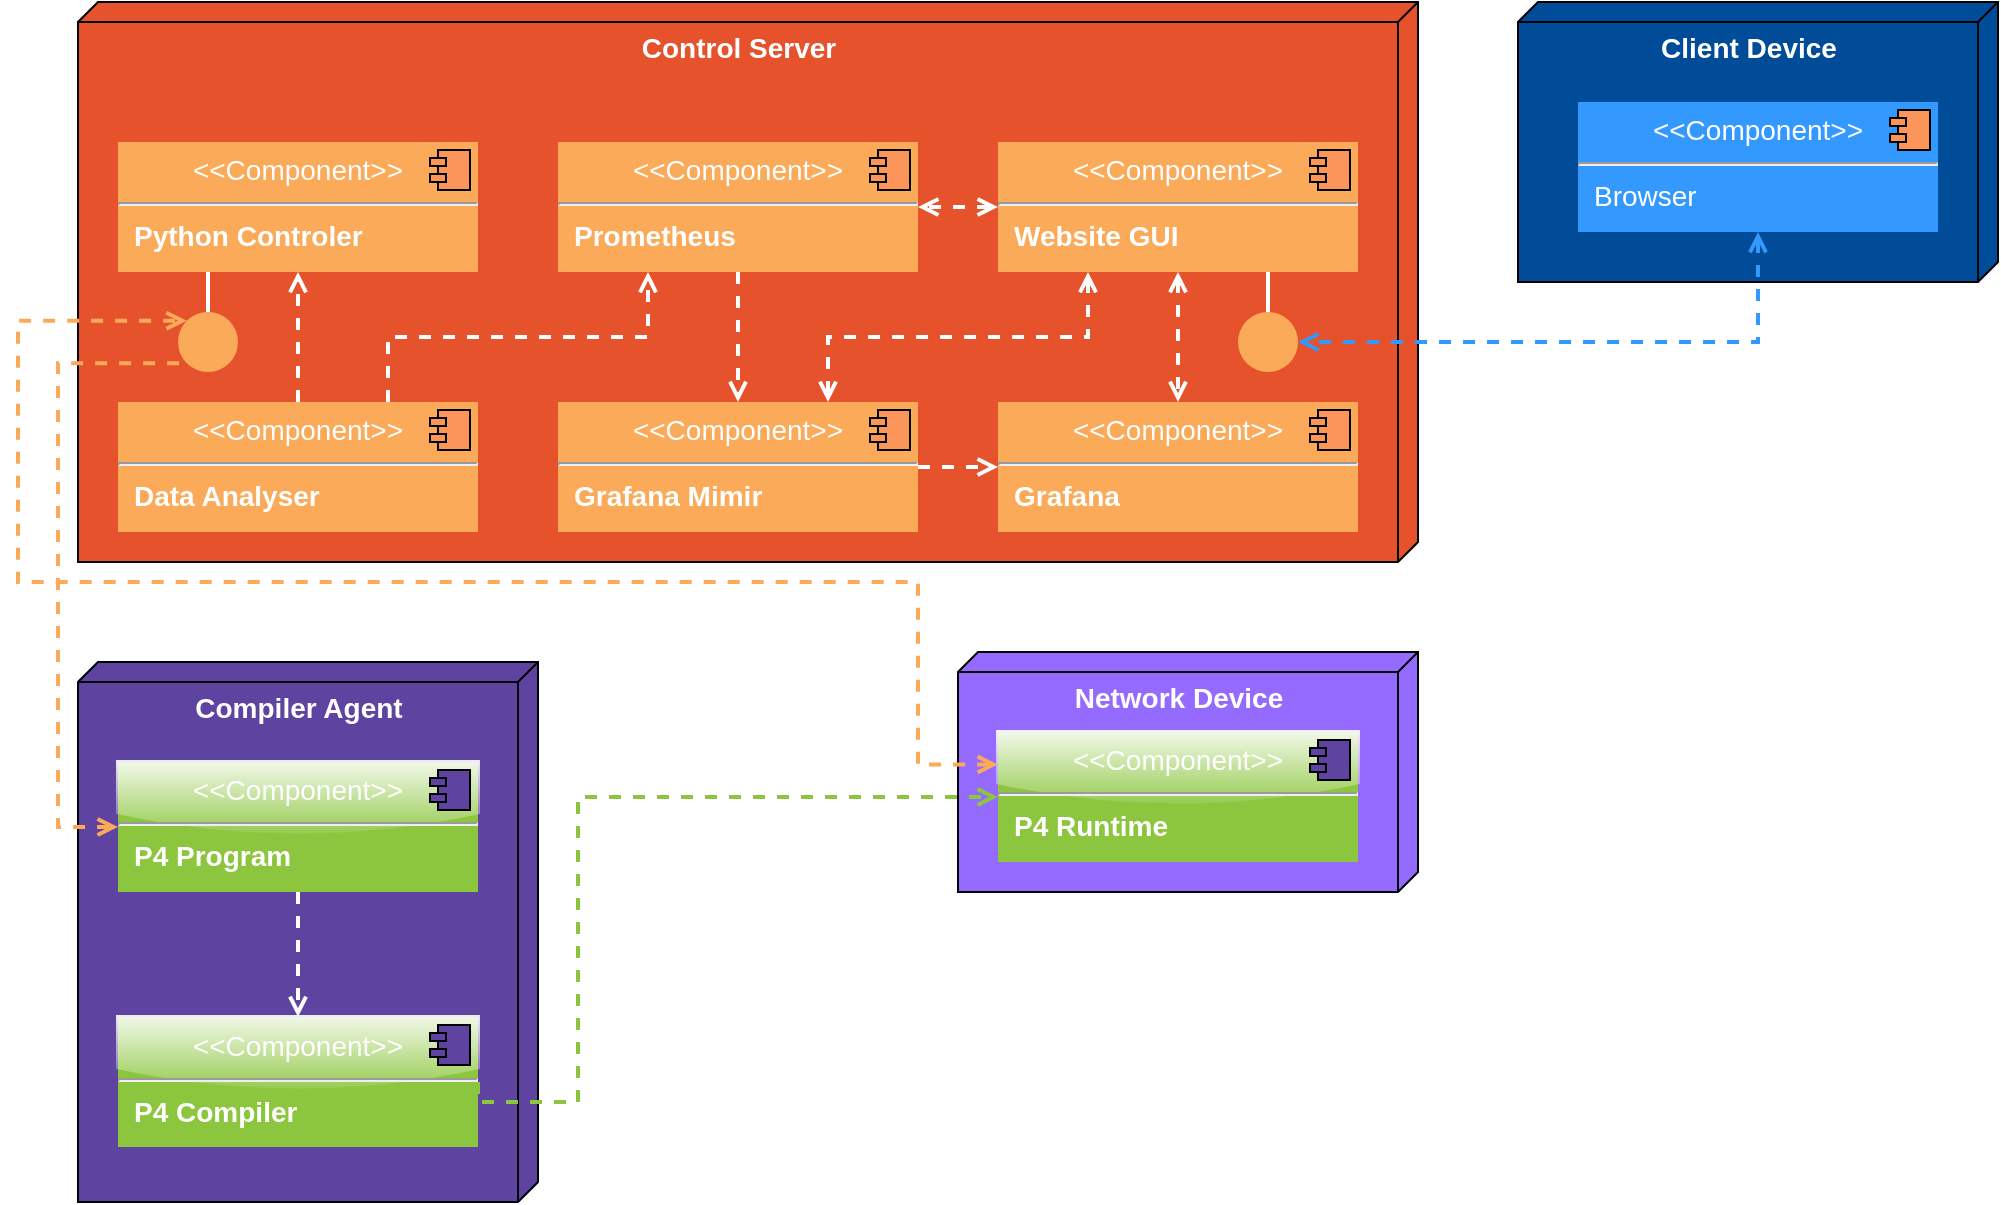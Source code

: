 <mxfile version="20.3.0" type="device" pages="3"><diagram name="Deployment Diagram" id="5f0bae14-7c28-e335-631c-24af17079c00"><mxGraphModel dx="1407" dy="843" grid="1" gridSize="10" guides="1" tooltips="1" connect="1" arrows="1" fold="1" page="1" pageScale="1" pageWidth="1100" pageHeight="850" background="none" math="0" shadow="0"><root><mxCell id="0"/><mxCell id="1" parent="0"/><mxCell id="YWwp1F42OPsPcxHZyw7h-1" value="&lt;font color=&quot;#ffffff&quot;&gt;&lt;span style=&quot;font-size: 14px;&quot;&gt;&lt;b&gt;Compiler Agent&lt;/b&gt;&lt;/span&gt;&lt;/font&gt;" style="verticalAlign=top;align=center;spacingTop=8;spacingLeft=2;spacingRight=12;shape=cube;size=10;direction=south;fontStyle=0;html=1;fillColor=#5E43A1;" parent="1" vertex="1"><mxGeometry x="120" y="430" width="230" height="270" as="geometry"/></mxCell><mxCell id="YWwp1F42OPsPcxHZyw7h-2" value="&lt;p style=&quot;margin:0px;margin-top:6px;text-align:center;&quot;&gt;&amp;lt;&amp;lt;Component&amp;gt;&amp;gt;&lt;br&gt;&lt;/p&gt;&lt;hr&gt;&lt;p style=&quot;margin:0px;margin-left:8px;&quot;&gt;&lt;b&gt;P4 Compiler&lt;/b&gt;&lt;/p&gt;" style="align=left;overflow=fill;html=1;dropTarget=0;fontSize=14;fontColor=#FFFFFF;fillColor=#8CC63F;strokeColor=none;glass=1;" parent="1" vertex="1"><mxGeometry x="140" y="607.5" width="180" height="65" as="geometry"/></mxCell><mxCell id="YWwp1F42OPsPcxHZyw7h-3" value="" style="shape=component;jettyWidth=8;jettyHeight=4;fontSize=14;fontColor=#FFFFFF;fillColor=#5E43A1;" parent="YWwp1F42OPsPcxHZyw7h-2" vertex="1"><mxGeometry x="1" width="20" height="20" relative="1" as="geometry"><mxPoint x="-24" y="4" as="offset"/></mxGeometry></mxCell><mxCell id="YWwp1F42OPsPcxHZyw7h-6" value="" style="edgeStyle=orthogonalEdgeStyle;rounded=0;orthogonalLoop=1;jettySize=auto;html=1;fontSize=14;fontColor=#FFFFFF;strokeColor=#FFFFFF;strokeWidth=2;endArrow=open;endFill=0;dashed=1;" parent="1" source="YWwp1F42OPsPcxHZyw7h-4" target="YWwp1F42OPsPcxHZyw7h-2" edge="1"><mxGeometry relative="1" as="geometry"/></mxCell><mxCell id="YWwp1F42OPsPcxHZyw7h-4" value="&lt;p style=&quot;margin:0px;margin-top:6px;text-align:center;&quot;&gt;&amp;lt;&amp;lt;Component&amp;gt;&amp;gt;&lt;/p&gt;&lt;hr&gt;&lt;p style=&quot;margin:0px;margin-left:8px;&quot;&gt;&lt;b&gt;P4 Program&lt;/b&gt;&lt;/p&gt;" style="align=left;overflow=fill;html=1;dropTarget=0;fontSize=14;fontColor=#FFFFFF;fillColor=#8CC63F;strokeColor=none;glass=1;" parent="1" vertex="1"><mxGeometry x="140" y="480" width="180" height="65" as="geometry"/></mxCell><mxCell id="YWwp1F42OPsPcxHZyw7h-5" value="" style="shape=component;jettyWidth=8;jettyHeight=4;fontSize=14;fontColor=#FFFFFF;fillColor=#5E43A1;" parent="YWwp1F42OPsPcxHZyw7h-4" vertex="1"><mxGeometry x="1" width="20" height="20" relative="1" as="geometry"><mxPoint x="-24" y="4" as="offset"/></mxGeometry></mxCell><mxCell id="YWwp1F42OPsPcxHZyw7h-10" value="&lt;font color=&quot;#ffffff&quot; style=&quot;font-size: 14px;&quot;&gt;&lt;b&gt;Control Server&lt;/b&gt;&lt;/font&gt;" style="verticalAlign=top;align=center;spacingTop=8;spacingLeft=2;spacingRight=12;shape=cube;size=10;direction=south;fontStyle=0;html=1;fillColor=#E6522C;" parent="1" vertex="1"><mxGeometry x="120" y="100" width="670" height="280" as="geometry"/></mxCell><mxCell id="YWwp1F42OPsPcxHZyw7h-14" value="" style="edgeStyle=orthogonalEdgeStyle;rounded=0;orthogonalLoop=1;jettySize=auto;html=1;strokeColor=#FFFFFF;strokeWidth=2;fontSize=14;fontColor=#FFFFFF;endArrow=none;endFill=0;exitX=0.25;exitY=1;exitDx=0;exitDy=0;entryX=0.5;entryY=0;entryDx=0;entryDy=0;" parent="1" source="YWwp1F42OPsPcxHZyw7h-11" target="YWwp1F42OPsPcxHZyw7h-13" edge="1"><mxGeometry relative="1" as="geometry"/></mxCell><mxCell id="YWwp1F42OPsPcxHZyw7h-11" value="&lt;p style=&quot;margin:0px;margin-top:6px;text-align:center;&quot;&gt;&amp;lt;&amp;lt;Component&amp;gt;&amp;gt;&lt;/p&gt;&lt;hr&gt;&lt;p style=&quot;margin:0px;margin-left:8px;&quot;&gt;&lt;b&gt;Python Controler&lt;/b&gt;&lt;/p&gt;" style="align=left;overflow=fill;html=1;dropTarget=0;fontSize=14;fontColor=#FFFFFF;fillColor=#FBAA5A;strokeColor=none;" parent="1" vertex="1"><mxGeometry x="140" y="170" width="180" height="65" as="geometry"/></mxCell><mxCell id="YWwp1F42OPsPcxHZyw7h-12" value="" style="shape=component;jettyWidth=8;jettyHeight=4;fontSize=14;fontColor=#FFFFFF;fillColor=#FB955A;" parent="YWwp1F42OPsPcxHZyw7h-11" vertex="1"><mxGeometry x="1" width="20" height="20" relative="1" as="geometry"><mxPoint x="-24" y="4" as="offset"/></mxGeometry></mxCell><mxCell id="YWwp1F42OPsPcxHZyw7h-13" value="" style="ellipse;whiteSpace=wrap;html=1;aspect=fixed;fontSize=14;fontColor=#FFFFFF;fillColor=#FBAA5A;strokeColor=none;" parent="1" vertex="1"><mxGeometry x="170" y="255" width="30" height="30" as="geometry"/></mxCell><mxCell id="YWwp1F42OPsPcxHZyw7h-15" value="&lt;p style=&quot;margin:0px;margin-top:6px;text-align:center;&quot;&gt;&amp;lt;&amp;lt;Component&amp;gt;&amp;gt;&lt;/p&gt;&lt;hr&gt;&lt;p style=&quot;margin:0px;margin-left:8px;&quot;&gt;&lt;b&gt;Data Analyser&lt;/b&gt;&lt;/p&gt;" style="align=left;overflow=fill;html=1;dropTarget=0;fontSize=14;fontColor=#FFFFFF;fillColor=#FBAA5A;strokeColor=none;" parent="1" vertex="1"><mxGeometry x="140" y="300" width="180" height="65" as="geometry"/></mxCell><mxCell id="YWwp1F42OPsPcxHZyw7h-16" value="" style="shape=component;jettyWidth=8;jettyHeight=4;fontSize=14;fontColor=#FFFFFF;fillColor=#FB955A;" parent="YWwp1F42OPsPcxHZyw7h-15" vertex="1"><mxGeometry x="1" width="20" height="20" relative="1" as="geometry"><mxPoint x="-24" y="4" as="offset"/></mxGeometry></mxCell><mxCell id="YWwp1F42OPsPcxHZyw7h-17" value="&lt;p style=&quot;margin:0px;margin-top:6px;text-align:center;&quot;&gt;&amp;lt;&amp;lt;Component&amp;gt;&amp;gt;&lt;/p&gt;&lt;hr&gt;&lt;p style=&quot;margin:0px;margin-left:8px;&quot;&gt;&lt;b&gt;Prometheus&lt;/b&gt;&lt;/p&gt;" style="align=left;overflow=fill;html=1;dropTarget=0;fontSize=14;fontColor=#FFFFFF;fillColor=#FBAA5A;strokeColor=none;" parent="1" vertex="1"><mxGeometry x="360" y="170" width="180" height="65" as="geometry"/></mxCell><mxCell id="YWwp1F42OPsPcxHZyw7h-18" value="" style="shape=component;jettyWidth=8;jettyHeight=4;fontSize=14;fontColor=#FFFFFF;fillColor=#FB955A;" parent="YWwp1F42OPsPcxHZyw7h-17" vertex="1"><mxGeometry x="1" width="20" height="20" relative="1" as="geometry"><mxPoint x="-24" y="4" as="offset"/></mxGeometry></mxCell><mxCell id="YWwp1F42OPsPcxHZyw7h-19" value="&lt;p style=&quot;margin:0px;margin-top:6px;text-align:center;&quot;&gt;&amp;lt;&amp;lt;Component&amp;gt;&amp;gt;&lt;/p&gt;&lt;hr&gt;&lt;p style=&quot;margin:0px;margin-left:8px;&quot;&gt;&lt;b&gt;Grafana Mimir&lt;/b&gt;&lt;/p&gt;" style="align=left;overflow=fill;html=1;dropTarget=0;fontSize=14;fontColor=#FFFFFF;fillColor=#FBAA5A;strokeColor=none;" parent="1" vertex="1"><mxGeometry x="360" y="300" width="180" height="65" as="geometry"/></mxCell><mxCell id="YWwp1F42OPsPcxHZyw7h-20" value="" style="shape=component;jettyWidth=8;jettyHeight=4;fontSize=14;fontColor=#FFFFFF;fillColor=#FB955A;" parent="YWwp1F42OPsPcxHZyw7h-19" vertex="1"><mxGeometry x="1" width="20" height="20" relative="1" as="geometry"><mxPoint x="-24" y="4" as="offset"/></mxGeometry></mxCell><mxCell id="YWwp1F42OPsPcxHZyw7h-21" value="&lt;p style=&quot;margin:0px;margin-top:6px;text-align:center;&quot;&gt;&amp;lt;&amp;lt;Component&amp;gt;&amp;gt;&lt;/p&gt;&lt;hr&gt;&lt;p style=&quot;margin:0px;margin-left:8px;&quot;&gt;&lt;b&gt;Grafana&amp;nbsp;&lt;/b&gt;&lt;/p&gt;" style="align=left;overflow=fill;html=1;dropTarget=0;fontSize=14;fontColor=#FFFFFF;fillColor=#FBAA5A;strokeColor=none;" parent="1" vertex="1"><mxGeometry x="580" y="300" width="180" height="65" as="geometry"/></mxCell><mxCell id="YWwp1F42OPsPcxHZyw7h-22" value="" style="shape=component;jettyWidth=8;jettyHeight=4;fontSize=14;fontColor=#FFFFFF;fillColor=#FB955A;" parent="YWwp1F42OPsPcxHZyw7h-21" vertex="1"><mxGeometry x="1" width="20" height="20" relative="1" as="geometry"><mxPoint x="-24" y="4" as="offset"/></mxGeometry></mxCell><mxCell id="YWwp1F42OPsPcxHZyw7h-23" value="&lt;p style=&quot;margin:0px;margin-top:6px;text-align:center;&quot;&gt;&amp;lt;&amp;lt;Component&amp;gt;&amp;gt;&lt;/p&gt;&lt;hr&gt;&lt;p style=&quot;margin:0px;margin-left:8px;&quot;&gt;&lt;b&gt;Website GUI&lt;/b&gt;&lt;/p&gt;" style="align=left;overflow=fill;html=1;dropTarget=0;fontSize=14;fontColor=#FFFFFF;fillColor=#FBAA5A;strokeColor=none;" parent="1" vertex="1"><mxGeometry x="580" y="170" width="180" height="65" as="geometry"/></mxCell><mxCell id="YWwp1F42OPsPcxHZyw7h-24" value="" style="shape=component;jettyWidth=8;jettyHeight=4;fontSize=14;fontColor=#FFFFFF;fillColor=#FB955A;" parent="YWwp1F42OPsPcxHZyw7h-23" vertex="1"><mxGeometry x="1" width="20" height="20" relative="1" as="geometry"><mxPoint x="-24" y="4" as="offset"/></mxGeometry></mxCell><mxCell id="YWwp1F42OPsPcxHZyw7h-31" value="" style="edgeStyle=orthogonalEdgeStyle;rounded=0;orthogonalLoop=1;jettySize=auto;html=1;fontSize=14;fontColor=#FFFFFF;strokeColor=#FBAA5A;strokeWidth=2;endArrow=none;endFill=0;dashed=1;entryX=0;entryY=1;entryDx=0;entryDy=0;exitX=0;exitY=0.5;exitDx=0;exitDy=0;startArrow=open;startFill=0;" parent="1" source="YWwp1F42OPsPcxHZyw7h-4" target="YWwp1F42OPsPcxHZyw7h-13" edge="1"><mxGeometry relative="1" as="geometry"><mxPoint x="245" y="435" as="sourcePoint"/><mxPoint x="725" y="560" as="targetPoint"/><Array as="points"><mxPoint x="110" y="513"/><mxPoint x="110" y="281"/></Array></mxGeometry></mxCell><mxCell id="YWwp1F42OPsPcxHZyw7h-37" value="" style="edgeStyle=orthogonalEdgeStyle;rounded=0;orthogonalLoop=1;jettySize=auto;html=1;fontSize=14;fontColor=#FFFFFF;strokeColor=#FFFFFF;strokeWidth=2;endArrow=open;endFill=0;dashed=1;entryX=0.5;entryY=1;entryDx=0;entryDy=0;exitX=0.5;exitY=0;exitDx=0;exitDy=0;" parent="1" source="YWwp1F42OPsPcxHZyw7h-15" target="YWwp1F42OPsPcxHZyw7h-11" edge="1"><mxGeometry relative="1" as="geometry"><mxPoint x="235" y="270" as="sourcePoint"/><mxPoint x="235" y="245" as="targetPoint"/><Array as="points"/></mxGeometry></mxCell><mxCell id="YWwp1F42OPsPcxHZyw7h-39" value="" style="edgeStyle=orthogonalEdgeStyle;rounded=0;orthogonalLoop=1;jettySize=auto;html=1;fontSize=14;fontColor=#FFFFFF;strokeColor=#FFFFFF;strokeWidth=2;endArrow=open;endFill=0;dashed=1;entryX=0.25;entryY=1;entryDx=0;entryDy=0;exitX=0.75;exitY=0;exitDx=0;exitDy=0;" parent="1" source="YWwp1F42OPsPcxHZyw7h-15" target="YWwp1F42OPsPcxHZyw7h-17" edge="1"><mxGeometry relative="1" as="geometry"><mxPoint x="245" y="320" as="sourcePoint"/><mxPoint x="245" y="205" as="targetPoint"/><Array as="points"/></mxGeometry></mxCell><mxCell id="YWwp1F42OPsPcxHZyw7h-40" value="" style="edgeStyle=orthogonalEdgeStyle;rounded=0;orthogonalLoop=1;jettySize=auto;html=1;fontSize=14;fontColor=#FFFFFF;strokeColor=#FFFFFF;strokeWidth=2;endArrow=open;endFill=0;dashed=1;entryX=0.5;entryY=0;entryDx=0;entryDy=0;exitX=0.5;exitY=1;exitDx=0;exitDy=0;" parent="1" source="YWwp1F42OPsPcxHZyw7h-17" target="YWwp1F42OPsPcxHZyw7h-19" edge="1"><mxGeometry relative="1" as="geometry"><mxPoint x="290" y="320" as="sourcePoint"/><mxPoint x="425" y="245" as="targetPoint"/><Array as="points"/></mxGeometry></mxCell><mxCell id="YWwp1F42OPsPcxHZyw7h-41" value="" style="edgeStyle=orthogonalEdgeStyle;rounded=0;orthogonalLoop=1;jettySize=auto;html=1;fontSize=14;fontColor=#FFFFFF;strokeColor=#FFFFFF;strokeWidth=2;endArrow=open;endFill=0;dashed=1;entryX=0;entryY=0.5;entryDx=0;entryDy=0;exitX=1;exitY=0.5;exitDx=0;exitDy=0;" parent="1" source="YWwp1F42OPsPcxHZyw7h-19" target="YWwp1F42OPsPcxHZyw7h-21" edge="1"><mxGeometry relative="1" as="geometry"><mxPoint x="465" y="245" as="sourcePoint"/><mxPoint x="465" y="320" as="targetPoint"/><Array as="points"/></mxGeometry></mxCell><mxCell id="YWwp1F42OPsPcxHZyw7h-42" value="" style="edgeStyle=orthogonalEdgeStyle;rounded=0;orthogonalLoop=1;jettySize=auto;html=1;fontSize=14;fontColor=#FFFFFF;strokeColor=#FFFFFF;strokeWidth=2;endArrow=open;endFill=0;dashed=1;entryX=0.5;entryY=0;entryDx=0;entryDy=0;exitX=0.5;exitY=1;exitDx=0;exitDy=0;startArrow=open;startFill=0;" parent="1" source="YWwp1F42OPsPcxHZyw7h-23" target="YWwp1F42OPsPcxHZyw7h-21" edge="1"><mxGeometry relative="1" as="geometry"><mxPoint x="465" y="245" as="sourcePoint"/><mxPoint x="465" y="320" as="targetPoint"/><Array as="points"/></mxGeometry></mxCell><mxCell id="YWwp1F42OPsPcxHZyw7h-43" value="" style="edgeStyle=orthogonalEdgeStyle;rounded=0;orthogonalLoop=1;jettySize=auto;html=1;fontSize=14;fontColor=#FFFFFF;strokeColor=#FFFFFF;strokeWidth=2;endArrow=open;endFill=0;dashed=1;entryX=0.75;entryY=0;entryDx=0;entryDy=0;exitX=0.25;exitY=1;exitDx=0;exitDy=0;startArrow=open;startFill=0;" parent="1" source="YWwp1F42OPsPcxHZyw7h-23" target="YWwp1F42OPsPcxHZyw7h-19" edge="1"><mxGeometry relative="1" as="geometry"><mxPoint x="475" y="255" as="sourcePoint"/><mxPoint x="475" y="330" as="targetPoint"/><Array as="points"/></mxGeometry></mxCell><mxCell id="YWwp1F42OPsPcxHZyw7h-44" value="" style="edgeStyle=orthogonalEdgeStyle;rounded=0;orthogonalLoop=1;jettySize=auto;html=1;fontSize=14;fontColor=#FFFFFF;strokeColor=#FFFFFF;strokeWidth=2;endArrow=open;endFill=0;dashed=1;entryX=1;entryY=0.5;entryDx=0;entryDy=0;exitX=0;exitY=0.5;exitDx=0;exitDy=0;startArrow=open;startFill=0;" parent="1" source="YWwp1F42OPsPcxHZyw7h-23" target="YWwp1F42OPsPcxHZyw7h-17" edge="1"><mxGeometry relative="1" as="geometry"><mxPoint x="485" y="265" as="sourcePoint"/><mxPoint x="485" y="340" as="targetPoint"/><Array as="points"/></mxGeometry></mxCell><mxCell id="YWwp1F42OPsPcxHZyw7h-45" value="&lt;font color=&quot;#ffffff&quot; style=&quot;font-size: 14px;&quot;&gt;&lt;b&gt;Client Device&lt;/b&gt;&lt;br&gt;&lt;/font&gt;" style="verticalAlign=top;align=center;spacingTop=8;spacingLeft=2;spacingRight=12;shape=cube;size=10;direction=south;fontStyle=0;html=1;fillColor=#004C99;" parent="1" vertex="1"><mxGeometry x="840" y="100" width="240" height="140" as="geometry"/></mxCell><mxCell id="YWwp1F42OPsPcxHZyw7h-48" value="&lt;p style=&quot;margin:0px;margin-top:6px;text-align:center;&quot;&gt;&amp;lt;&amp;lt;Component&amp;gt;&amp;gt;&lt;/p&gt;&lt;hr&gt;&lt;p style=&quot;margin:0px;margin-left:8px;&quot;&gt;Browser&lt;/p&gt;" style="align=left;overflow=fill;html=1;dropTarget=0;fontSize=14;fontColor=#FFFFFF;fillColor=#3399FF;strokeColor=none;" parent="1" vertex="1"><mxGeometry x="870" y="150" width="180" height="65" as="geometry"/></mxCell><mxCell id="YWwp1F42OPsPcxHZyw7h-49" value="" style="shape=component;jettyWidth=8;jettyHeight=4;fontSize=14;fontColor=#FFFFFF;fillColor=#FB955A;" parent="YWwp1F42OPsPcxHZyw7h-48" vertex="1"><mxGeometry x="1" width="20" height="20" relative="1" as="geometry"><mxPoint x="-24" y="4" as="offset"/></mxGeometry></mxCell><mxCell id="YWwp1F42OPsPcxHZyw7h-50" value="" style="ellipse;whiteSpace=wrap;html=1;aspect=fixed;fontSize=14;fontColor=#FFFFFF;fillColor=#FBAA5A;strokeColor=none;" parent="1" vertex="1"><mxGeometry x="700" y="255" width="30" height="30" as="geometry"/></mxCell><mxCell id="YWwp1F42OPsPcxHZyw7h-51" value="" style="edgeStyle=orthogonalEdgeStyle;rounded=0;orthogonalLoop=1;jettySize=auto;html=1;strokeColor=#FFFFFF;strokeWidth=2;fontSize=14;fontColor=#FFFFFF;endArrow=none;endFill=0;exitX=0.75;exitY=1;exitDx=0;exitDy=0;entryX=0.5;entryY=0;entryDx=0;entryDy=0;" parent="1" source="YWwp1F42OPsPcxHZyw7h-23" target="YWwp1F42OPsPcxHZyw7h-50" edge="1"><mxGeometry relative="1" as="geometry"><mxPoint x="830" y="450" as="sourcePoint"/><mxPoint x="830" y="470" as="targetPoint"/></mxGeometry></mxCell><mxCell id="YWwp1F42OPsPcxHZyw7h-52" value="" style="edgeStyle=orthogonalEdgeStyle;rounded=0;orthogonalLoop=1;jettySize=auto;html=1;fontSize=14;fontColor=#FFFFFF;strokeColor=#3399FF;strokeWidth=2;endArrow=open;endFill=0;dashed=1;entryX=1;entryY=0.5;entryDx=0;entryDy=0;exitX=0.5;exitY=1;exitDx=0;exitDy=0;startArrow=open;startFill=0;" parent="1" source="YWwp1F42OPsPcxHZyw7h-48" target="YWwp1F42OPsPcxHZyw7h-50" edge="1"><mxGeometry relative="1" as="geometry"><mxPoint x="680" y="245" as="sourcePoint"/><mxPoint x="680" y="310" as="targetPoint"/><Array as="points"/></mxGeometry></mxCell><mxCell id="1I1aIe_QCRpLQWKGx45a-5" value="&lt;font color=&quot;#ffffff&quot; style=&quot;font-size: 14px;&quot;&gt;&lt;b&gt;Network Device&lt;/b&gt;&lt;/font&gt;" style="verticalAlign=top;align=center;spacingTop=8;spacingLeft=2;spacingRight=12;shape=cube;size=10;direction=south;fontStyle=0;html=1;fillColor=#956AFF;" parent="1" vertex="1"><mxGeometry x="560" y="425" width="230" height="120" as="geometry"/></mxCell><mxCell id="1I1aIe_QCRpLQWKGx45a-6" value="&lt;p style=&quot;margin:0px;margin-top:6px;text-align:center;&quot;&gt;&amp;lt;&amp;lt;Component&amp;gt;&amp;gt;&lt;br&gt;&lt;/p&gt;&lt;hr&gt;&lt;p style=&quot;margin:0px;margin-left:8px;&quot;&gt;&lt;b&gt;P4 Runtime&lt;/b&gt;&lt;/p&gt;" style="align=left;overflow=fill;html=1;dropTarget=0;fontSize=14;fontColor=#FFFFFF;fillColor=#8CC63F;strokeColor=none;glass=1;" parent="1" vertex="1"><mxGeometry x="580" y="465" width="180" height="65" as="geometry"/></mxCell><mxCell id="1I1aIe_QCRpLQWKGx45a-7" value="" style="shape=component;jettyWidth=8;jettyHeight=4;fontSize=14;fontColor=#FFFFFF;fillColor=#5E43A1;" parent="1I1aIe_QCRpLQWKGx45a-6" vertex="1"><mxGeometry x="1" width="20" height="20" relative="1" as="geometry"><mxPoint x="-24" y="4" as="offset"/></mxGeometry></mxCell><mxCell id="1I1aIe_QCRpLQWKGx45a-10" value="" style="edgeStyle=orthogonalEdgeStyle;rounded=0;orthogonalLoop=1;jettySize=auto;html=1;fontSize=14;fontColor=#FFFFFF;strokeColor=#FBAA5A;strokeWidth=2;endArrow=open;endFill=0;dashed=1;entryX=0;entryY=0;entryDx=0;entryDy=0;startArrow=open;startFill=0;exitX=0;exitY=0.25;exitDx=0;exitDy=0;" parent="1" source="1I1aIe_QCRpLQWKGx45a-6" target="YWwp1F42OPsPcxHZyw7h-13" edge="1"><mxGeometry relative="1" as="geometry"><mxPoint x="390" y="450" as="sourcePoint"/><mxPoint x="79.393" y="310.007" as="targetPoint"/><Array as="points"><mxPoint x="540" y="481"/><mxPoint x="540" y="390"/><mxPoint x="90" y="390"/><mxPoint x="90" y="259"/></Array></mxGeometry></mxCell><mxCell id="YWwp1F42OPsPcxHZyw7h-9" value="" style="edgeStyle=orthogonalEdgeStyle;rounded=0;orthogonalLoop=1;jettySize=auto;html=1;dashed=1;strokeColor=#8CC63F;strokeWidth=2;fontSize=14;fontColor=#FFFFFF;endArrow=open;endFill=0;entryX=0;entryY=0.5;entryDx=0;entryDy=0;exitX=1;exitY=0.5;exitDx=0;exitDy=0;" parent="1" source="YWwp1F42OPsPcxHZyw7h-2" target="1I1aIe_QCRpLQWKGx45a-6" edge="1"><mxGeometry relative="1" as="geometry"><mxPoint x="580" y="512.5" as="targetPoint"/><Array as="points"><mxPoint x="320" y="650"/><mxPoint x="370" y="650"/><mxPoint x="370" y="498"/></Array></mxGeometry></mxCell></root></mxGraphModel></diagram><diagram id="mmsN3uJA1z5c7H1J2vPt" name="Activity Diagram"><mxGraphModel dx="550" dy="684" grid="1" gridSize="10" guides="1" tooltips="1" connect="1" arrows="1" fold="1" page="1" pageScale="1" pageWidth="827" pageHeight="1169" math="0" shadow="0"><root><mxCell id="0"/><mxCell id="1" parent="0"/><mxCell id="REMYRl0UchfOyMIU5u2l-1" value="" style="swimlane;childLayout=stackLayout;resizeParent=1;resizeParentMax=0;startSize=0;fontSize=14;fontColor=#000000;fillColor=#FFFFFF;swimlaneHead=0;" parent="1" vertex="1"><mxGeometry x="40" y="160" width="560" height="460" as="geometry"><mxRectangle x="150" y="150" width="70" height="30" as="alternateBounds"/></mxGeometry></mxCell><mxCell id="REMYRl0UchfOyMIU5u2l-2" value="User / GUI" style="swimlane;startSize=38;fontSize=14;fontColor=#FFFFFF;fillColor=#004C99;swimlaneHead=0;swimlaneLine=0;" parent="REMYRl0UchfOyMIU5u2l-1" vertex="1"><mxGeometry width="140" height="460" as="geometry"/></mxCell><mxCell id="3ksYypAJxGS3Sx9CYBlO-9" value="" style="ellipse;whiteSpace=wrap;html=1;aspect=fixed;fontSize=12;fontColor=#FFFFFF;fillColor=#3399FF;strokeColor=none;" parent="REMYRl0UchfOyMIU5u2l-2" vertex="1"><mxGeometry x="60" y="40" width="20" height="20" as="geometry"/></mxCell><mxCell id="REMYRl0UchfOyMIU5u2l-3" value="Data Analysis" style="swimlane;startSize=38;fontSize=14;fontColor=#FFFFFF;fillColor=#E6522C;strokeColor=default;swimlaneHead=0;horizontal=1;swimlaneLine=0;" parent="REMYRl0UchfOyMIU5u2l-1" vertex="1"><mxGeometry x="140" width="140" height="460" as="geometry"/></mxCell><mxCell id="3ksYypAJxGS3Sx9CYBlO-4" value="Define filtering rules" style="rounded=1;whiteSpace=wrap;html=1;fontSize=12;fontColor=#FFFFFF;fillColor=#3399FF;strokeColor=none;" parent="REMYRl0UchfOyMIU5u2l-3" vertex="1"><mxGeometry x="-110" y="80" width="80" height="40" as="geometry"/></mxCell><mxCell id="3ksYypAJxGS3Sx9CYBlO-5" value="Store rules" style="rounded=1;whiteSpace=wrap;html=1;fontSize=12;fontColor=#FFFFFF;fillColor=#FBAA5A;strokeColor=none;" parent="REMYRl0UchfOyMIU5u2l-3" vertex="1"><mxGeometry x="30" y="80" width="80" height="40" as="geometry"/></mxCell><mxCell id="3ksYypAJxGS3Sx9CYBlO-8" value="" style="edgeStyle=orthogonalEdgeStyle;rounded=0;orthogonalLoop=1;jettySize=auto;html=1;strokeColor=#FBAA5A;strokeWidth=2;fontSize=12;fontColor=#FFFFFF;endArrow=open;endFill=0;exitX=0.5;exitY=1;exitDx=0;exitDy=0;entryX=0.5;entryY=0;entryDx=0;entryDy=0;" parent="REMYRl0UchfOyMIU5u2l-3" source="3ksYypAJxGS3Sx9CYBlO-5" target="3ksYypAJxGS3Sx9CYBlO-7" edge="1"><mxGeometry relative="1" as="geometry"/></mxCell><mxCell id="3ksYypAJxGS3Sx9CYBlO-15" value="" style="edgeStyle=orthogonalEdgeStyle;rounded=0;orthogonalLoop=1;jettySize=auto;html=1;strokeColor=#FBAA5A;strokeWidth=2;fontSize=12;fontColor=#FFFFFF;endArrow=open;endFill=0;entryX=0.5;entryY=0;entryDx=0;entryDy=0;exitX=0.5;exitY=1;exitDx=0;exitDy=0;" parent="REMYRl0UchfOyMIU5u2l-3" source="3ksYypAJxGS3Sx9CYBlO-7" target="3ksYypAJxGS3Sx9CYBlO-12" edge="1"><mxGeometry relative="1" as="geometry"/></mxCell><mxCell id="3ksYypAJxGS3Sx9CYBlO-7" value="Process of incoming data" style="rounded=1;whiteSpace=wrap;html=1;fontSize=12;fontColor=#FFFFFF;fillColor=#FBAA5A;strokeColor=none;" parent="REMYRl0UchfOyMIU5u2l-3" vertex="1"><mxGeometry x="30" y="160" width="80" height="40" as="geometry"/></mxCell><mxCell id="3ksYypAJxGS3Sx9CYBlO-6" style="edgeStyle=orthogonalEdgeStyle;rounded=0;orthogonalLoop=1;jettySize=auto;html=1;exitX=1;exitY=0.5;exitDx=0;exitDy=0;entryX=0;entryY=0.5;entryDx=0;entryDy=0;strokeColor=#3399FF;strokeWidth=2;fontSize=12;fontColor=#FFFFFF;endArrow=open;endFill=0;" parent="REMYRl0UchfOyMIU5u2l-3" source="3ksYypAJxGS3Sx9CYBlO-4" target="3ksYypAJxGS3Sx9CYBlO-5" edge="1"><mxGeometry relative="1" as="geometry"/></mxCell><mxCell id="3ksYypAJxGS3Sx9CYBlO-17" style="edgeStyle=orthogonalEdgeStyle;rounded=0;orthogonalLoop=1;jettySize=auto;html=1;exitX=0;exitY=0.5;exitDx=0;exitDy=0;entryX=0;entryY=0.5;entryDx=0;entryDy=0;strokeColor=#FBAA5A;strokeWidth=2;fontSize=12;fontColor=#FBAA5A;endArrow=open;endFill=0;" parent="REMYRl0UchfOyMIU5u2l-3" source="3ksYypAJxGS3Sx9CYBlO-12" target="3ksYypAJxGS3Sx9CYBlO-7" edge="1"><mxGeometry relative="1" as="geometry"/></mxCell><mxCell id="3ksYypAJxGS3Sx9CYBlO-24" value="" style="edgeStyle=orthogonalEdgeStyle;rounded=0;orthogonalLoop=1;jettySize=auto;html=1;strokeColor=#FBAA5A;strokeWidth=2;fontSize=12;fontColor=#FBAA5A;endArrow=open;endFill=0;entryX=0.5;entryY=0;entryDx=0;entryDy=0;exitX=0.5;exitY=1;exitDx=0;exitDy=0;" parent="REMYRl0UchfOyMIU5u2l-3" source="3ksYypAJxGS3Sx9CYBlO-12" target="3ksYypAJxGS3Sx9CYBlO-22" edge="1"><mxGeometry relative="1" as="geometry"/></mxCell><mxCell id="3ksYypAJxGS3Sx9CYBlO-12" value="" style="rhombus;whiteSpace=wrap;html=1;fontSize=12;fontColor=#FFFFFF;fillColor=#FBAA5A;strokeColor=#FBAA5A;" parent="REMYRl0UchfOyMIU5u2l-3" vertex="1"><mxGeometry x="65" y="230" width="10" height="20" as="geometry"/></mxCell><mxCell id="3ksYypAJxGS3Sx9CYBlO-16" value="Match filter" style="text;html=1;strokeColor=none;fillColor=none;align=center;verticalAlign=middle;whiteSpace=wrap;rounded=0;fontSize=12;fontColor=#FBAA5A;" parent="REMYRl0UchfOyMIU5u2l-3" vertex="1"><mxGeometry x="75" y="232.5" width="65" height="15" as="geometry"/></mxCell><mxCell id="3ksYypAJxGS3Sx9CYBlO-18" value="No" style="text;html=1;strokeColor=none;fillColor=none;align=center;verticalAlign=middle;whiteSpace=wrap;rounded=0;fontSize=12;fontColor=#FBAA5A;" parent="REMYRl0UchfOyMIU5u2l-3" vertex="1"><mxGeometry x="25" y="222.5" width="20" height="10" as="geometry"/></mxCell><mxCell id="3ksYypAJxGS3Sx9CYBlO-21" value="Yes" style="text;html=1;strokeColor=none;fillColor=none;align=center;verticalAlign=middle;whiteSpace=wrap;rounded=0;fontSize=12;fontColor=#FBAA5A;" parent="REMYRl0UchfOyMIU5u2l-3" vertex="1"><mxGeometry x="45" y="255" width="20" height="10" as="geometry"/></mxCell><mxCell id="3ksYypAJxGS3Sx9CYBlO-22" value="Create set or rule for controller" style="rounded=1;whiteSpace=wrap;html=1;fontSize=12;fontColor=#FFFFFF;fillColor=#FBAA5A;strokeColor=none;" parent="REMYRl0UchfOyMIU5u2l-3" vertex="1"><mxGeometry x="30" y="280" width="80" height="40" as="geometry"/></mxCell><mxCell id="-Ji0s_6L3cuXHGJKJgWV-1" value="Controller" style="swimlane;startSize=38;fontSize=14;fontColor=#FFFFFF;fillColor=#FB955A;spacing=0;strokeColor=default;swimlaneHead=0;swimlaneLine=0;" parent="REMYRl0UchfOyMIU5u2l-1" vertex="1"><mxGeometry x="280" width="140" height="460" as="geometry"/></mxCell><mxCell id="3ksYypAJxGS3Sx9CYBlO-27" style="edgeStyle=orthogonalEdgeStyle;rounded=0;orthogonalLoop=1;jettySize=auto;html=1;exitX=0.5;exitY=1;exitDx=0;exitDy=0;entryX=0.5;entryY=0;entryDx=0;entryDy=0;strokeColor=#FFC273;strokeWidth=2;fontSize=12;fontColor=#FBAA5A;endArrow=open;endFill=0;" parent="-Ji0s_6L3cuXHGJKJgWV-1" source="3ksYypAJxGS3Sx9CYBlO-2" target="3ksYypAJxGS3Sx9CYBlO-26" edge="1"><mxGeometry relative="1" as="geometry"/></mxCell><mxCell id="3ksYypAJxGS3Sx9CYBlO-2" value="Translation to P4" style="rounded=1;whiteSpace=wrap;html=1;fontSize=12;fontColor=#FFFFFF;fillColor=#FFC273;strokeColor=none;" parent="-Ji0s_6L3cuXHGJKJgWV-1" vertex="1"><mxGeometry x="30" y="280" width="80" height="40" as="geometry"/></mxCell><mxCell id="3ksYypAJxGS3Sx9CYBlO-26" value="Propagation to Device" style="rounded=1;whiteSpace=wrap;html=1;fontSize=12;fontColor=#FFFFFF;fillColor=#FFC273;strokeColor=none;" parent="-Ji0s_6L3cuXHGJKJgWV-1" vertex="1"><mxGeometry x="30" y="360" width="80" height="40" as="geometry"/></mxCell><mxCell id="REMYRl0UchfOyMIU5u2l-4" value="Network Device" style="swimlane;startSize=38;fontSize=14;fontColor=#FFFFFF;fillColor=#5E43A1;swimlaneHead=0;swimlaneLine=0;" parent="REMYRl0UchfOyMIU5u2l-1" vertex="1"><mxGeometry x="420" width="140" height="460" as="geometry"/></mxCell><mxCell id="3ksYypAJxGS3Sx9CYBlO-3" value="Periodic telemetry data" style="rounded=1;whiteSpace=wrap;html=1;fontSize=12;fontColor=#FFFFFF;fillColor=#8CC63F;strokeColor=none;fontStyle=1" parent="REMYRl0UchfOyMIU5u2l-4" vertex="1"><mxGeometry x="30" y="160" width="80" height="40" as="geometry"/></mxCell><mxCell id="3ksYypAJxGS3Sx9CYBlO-31" style="edgeStyle=orthogonalEdgeStyle;rounded=0;orthogonalLoop=1;jettySize=auto;html=1;exitX=0.5;exitY=1;exitDx=0;exitDy=0;entryX=0.5;entryY=0;entryDx=0;entryDy=0;strokeColor=#8CC63F;strokeWidth=2;fontSize=12;fontColor=#FBAA5A;endArrow=open;endFill=0;" parent="REMYRl0UchfOyMIU5u2l-4" source="3ksYypAJxGS3Sx9CYBlO-28" target="3ksYypAJxGS3Sx9CYBlO-30" edge="1"><mxGeometry relative="1" as="geometry"/></mxCell><mxCell id="3ksYypAJxGS3Sx9CYBlO-28" value="Update table configuration" style="rounded=1;whiteSpace=wrap;html=1;fontSize=12;fontColor=#FFFFFF;fillColor=#8CC63F;strokeColor=none;" parent="REMYRl0UchfOyMIU5u2l-4" vertex="1"><mxGeometry x="30" y="360" width="80" height="40" as="geometry"/></mxCell><mxCell id="3ksYypAJxGS3Sx9CYBlO-30" value="" style="ellipse;html=1;shape=endState;fillColor=#8CC63F;strokeColor=#8CC63F;fontSize=12;fontColor=#FBAA5A;" parent="REMYRl0UchfOyMIU5u2l-4" vertex="1"><mxGeometry x="60" y="430" width="20" height="20" as="geometry"/></mxCell><mxCell id="3ksYypAJxGS3Sx9CYBlO-10" value="" style="edgeStyle=orthogonalEdgeStyle;rounded=0;orthogonalLoop=1;jettySize=auto;html=1;strokeColor=#3399FF;strokeWidth=2;fontSize=12;fontColor=#FFFFFF;endArrow=open;endFill=0;" parent="REMYRl0UchfOyMIU5u2l-1" source="3ksYypAJxGS3Sx9CYBlO-9" target="3ksYypAJxGS3Sx9CYBlO-4" edge="1"><mxGeometry relative="1" as="geometry"/></mxCell><mxCell id="3ksYypAJxGS3Sx9CYBlO-11" style="edgeStyle=orthogonalEdgeStyle;rounded=0;orthogonalLoop=1;jettySize=auto;html=1;exitX=0;exitY=0.5;exitDx=0;exitDy=0;entryX=1;entryY=0.5;entryDx=0;entryDy=0;strokeColor=#8CC63F;strokeWidth=2;fontSize=12;fontColor=#FFFFFF;endArrow=open;endFill=0;" parent="REMYRl0UchfOyMIU5u2l-1" source="3ksYypAJxGS3Sx9CYBlO-3" target="3ksYypAJxGS3Sx9CYBlO-7" edge="1"><mxGeometry relative="1" as="geometry"/></mxCell><mxCell id="3ksYypAJxGS3Sx9CYBlO-25" style="edgeStyle=orthogonalEdgeStyle;rounded=0;orthogonalLoop=1;jettySize=auto;html=1;exitX=1;exitY=0.5;exitDx=0;exitDy=0;entryX=0;entryY=0.5;entryDx=0;entryDy=0;strokeColor=#FBAA5A;strokeWidth=2;fontSize=12;fontColor=#FBAA5A;endArrow=open;endFill=0;" parent="REMYRl0UchfOyMIU5u2l-1" source="3ksYypAJxGS3Sx9CYBlO-22" target="3ksYypAJxGS3Sx9CYBlO-2" edge="1"><mxGeometry relative="1" as="geometry"/></mxCell><mxCell id="3ksYypAJxGS3Sx9CYBlO-29" style="edgeStyle=orthogonalEdgeStyle;rounded=0;orthogonalLoop=1;jettySize=auto;html=1;exitX=1;exitY=0.5;exitDx=0;exitDy=0;entryX=0;entryY=0.5;entryDx=0;entryDy=0;strokeColor=#FFC273;strokeWidth=2;fontSize=12;fontColor=#FBAA5A;endArrow=open;endFill=0;" parent="REMYRl0UchfOyMIU5u2l-1" source="3ksYypAJxGS3Sx9CYBlO-26" target="3ksYypAJxGS3Sx9CYBlO-28" edge="1"><mxGeometry relative="1" as="geometry"/></mxCell></root></mxGraphModel></diagram><diagram id="oqDcTXn5XGCLAwstf0s8" name="Use Cases"><mxGraphModel dx="2000" dy="1872" grid="1" gridSize="10" guides="1" tooltips="1" connect="1" arrows="1" fold="1" page="1" pageScale="1" pageWidth="827" pageHeight="1169" math="0" shadow="0"><root><mxCell id="0"/><mxCell id="1" parent="0"/><mxCell id="uyHwsHsHa4oNpRmP116d-1" value="&lt;div&gt;System&lt;/div&gt;&lt;div&gt;Administrator&lt;br&gt;&lt;/div&gt;" style="shape=umlActor;verticalLabelPosition=bottom;verticalAlign=top;html=1;outlineConnect=0;" vertex="1" parent="1"><mxGeometry x="-780" y="-725.718" width="21.468" height="45.714" as="geometry"/></mxCell><mxCell id="uyHwsHsHa4oNpRmP116d-2" value="" style="rounded=0;whiteSpace=wrap;html=1;fillColor=#ffe6cc;strokeColor=#d79b00;" vertex="1" parent="1"><mxGeometry x="-710" y="-851.43" width="200.37" height="331.43" as="geometry"/></mxCell><mxCell id="uyHwsHsHa4oNpRmP116d-3" style="edgeStyle=orthogonalEdgeStyle;rounded=0;orthogonalLoop=1;jettySize=auto;html=1;exitX=0.5;exitY=1;exitDx=0;exitDy=0;" edge="1" parent="1" source="uyHwsHsHa4oNpRmP116d-2" target="uyHwsHsHa4oNpRmP116d-2"><mxGeometry relative="1" as="geometry"/></mxCell><mxCell id="uyHwsHsHa4oNpRmP116d-4" value="&lt;font style=&quot;font-size: 16px;&quot;&gt;Frontend&lt;/font&gt;" style="text;strokeColor=none;fillColor=none;html=1;fontSize=24;fontStyle=1;verticalAlign=middle;align=center;" vertex="1" parent="1"><mxGeometry x="-645.779" y="-851.433" width="71.56" height="30.476" as="geometry"/></mxCell><mxCell id="uyHwsHsHa4oNpRmP116d-5" value="&lt;div&gt;Network &lt;br&gt;&lt;/div&gt;&lt;div&gt;Visualization&lt;/div&gt;" style="ellipse;whiteSpace=wrap;html=1;" vertex="1" parent="1"><mxGeometry x="-666.79" y="-816.19" width="120" height="41.43" as="geometry"/></mxCell><mxCell id="uyHwsHsHa4oNpRmP116d-6" value="&lt;div&gt;Traffic&lt;/div&gt;&lt;div&gt;Managment&lt;br&gt;&lt;/div&gt;" style="ellipse;whiteSpace=wrap;html=1;" vertex="1" parent="1"><mxGeometry x="-666.79" y="-760" width="120" height="40" as="geometry"/></mxCell><mxCell id="uyHwsHsHa4oNpRmP116d-7" value="&lt;div&gt;Automated&lt;/div&gt;&lt;div&gt;Testing&lt;br&gt;&lt;/div&gt;" style="ellipse;whiteSpace=wrap;html=1;" vertex="1" parent="1"><mxGeometry x="-666.79" y="-660" width="120" height="40" as="geometry"/></mxCell><mxCell id="uyHwsHsHa4oNpRmP116d-8" value="&lt;div&gt;Network&lt;br&gt;&lt;/div&gt;&lt;div&gt;Administration&lt;br&gt;&lt;/div&gt;" style="ellipse;whiteSpace=wrap;html=1;" vertex="1" parent="1"><mxGeometry x="-670" y="-600" width="120" height="40" as="geometry"/></mxCell><mxCell id="uyHwsHsHa4oNpRmP116d-9" value="" style="whiteSpace=wrap;html=1;fillColor=#f8cecc;strokeColor=#b85450;" vertex="1" parent="1"><mxGeometry x="-480.37" y="-920" width="200.37" height="134.29" as="geometry"/></mxCell><mxCell id="uyHwsHsHa4oNpRmP116d-10" value="&lt;font style=&quot;font-size: 16px;&quot;&gt;Grafana / Prometheus&lt;/font&gt;" style="text;strokeColor=none;fillColor=none;html=1;fontSize=24;fontStyle=1;verticalAlign=middle;align=center;" vertex="1" parent="1"><mxGeometry x="-459.18" y="-923.81" width="157.98" height="30.48" as="geometry"/></mxCell><mxCell id="uyHwsHsHa4oNpRmP116d-11" value="" style="rounded=0;whiteSpace=wrap;html=1;fillColor=#dae8fc;strokeColor=#6c8ebf;" vertex="1" parent="1"><mxGeometry x="-480.37" y="-771.43" width="200.37" height="251.43" as="geometry"/></mxCell><mxCell id="uyHwsHsHa4oNpRmP116d-12" value="&lt;div&gt;&lt;font style=&quot;font-size: 16px;&quot;&gt;Backend&lt;/font&gt;&lt;/div&gt;" style="text;strokeColor=none;fillColor=none;html=1;fontSize=24;fontStyle=1;verticalAlign=middle;align=center;" vertex="1" parent="1"><mxGeometry x="-415.968" y="-771.429" width="71.56" height="30.476" as="geometry"/></mxCell><mxCell id="uyHwsHsHa4oNpRmP116d-13" value="&lt;div&gt;See Network&lt;/div&gt;&lt;div&gt;Status&lt;br&gt;&lt;/div&gt;" style="ellipse;whiteSpace=wrap;html=1;" vertex="1" parent="1"><mxGeometry x="-442.75" y="-885.71" width="120.73" height="40" as="geometry"/></mxCell><mxCell id="uyHwsHsHa4oNpRmP116d-14" value="&lt;div&gt;Change View&lt;/div&gt;&lt;div&gt;Settings&lt;br&gt;&lt;/div&gt;" style="ellipse;whiteSpace=wrap;html=1;" vertex="1" parent="1"><mxGeometry x="-442.39" y="-832.38" width="120" height="40" as="geometry"/></mxCell><mxCell id="uyHwsHsHa4oNpRmP116d-15" value="&lt;div&gt;See Network&lt;/div&gt;&lt;div&gt;Map&lt;br&gt;&lt;/div&gt;" style="ellipse;whiteSpace=wrap;html=1;" vertex="1" parent="1"><mxGeometry x="-442.39" y="-736.19" width="120" height="40.95" as="geometry"/></mxCell><mxCell id="uyHwsHsHa4oNpRmP116d-16" value="" style="rounded=0;whiteSpace=wrap;html=1;fillColor=#d5e8d4;strokeColor=#82b366;" vertex="1" parent="1"><mxGeometry x="-250" y="-850" width="200.37" height="330" as="geometry"/></mxCell><mxCell id="uyHwsHsHa4oNpRmP116d-17" value="&lt;div&gt;&lt;font style=&quot;font-size: 16px;&quot;&gt;Network&lt;/font&gt;&lt;/div&gt;" style="text;strokeColor=none;fillColor=none;html=1;fontSize=24;fontStyle=1;verticalAlign=middle;align=center;" vertex="1" parent="1"><mxGeometry x="-185.593" y="-851.434" width="71.56" height="30.476" as="geometry"/></mxCell><mxCell id="uyHwsHsHa4oNpRmP116d-18" value="&lt;div&gt;Setup&lt;/div&gt;&lt;div&gt;Tests&lt;br&gt;&lt;/div&gt;" style="ellipse;whiteSpace=wrap;html=1;" vertex="1" parent="1"><mxGeometry x="-442.39" y="-573.33" width="120" height="33.33" as="geometry"/></mxCell><mxCell id="uyHwsHsHa4oNpRmP116d-19" value="&lt;div&gt;Run&amp;nbsp;&lt;span style=&quot;background-color: initial;&quot;&gt;Automated&lt;/span&gt;&lt;/div&gt;&lt;div&gt;&lt;span style=&quot;background-color: initial;&quot;&gt;Tests&lt;/span&gt;&lt;/div&gt;" style="ellipse;whiteSpace=wrap;html=1;" vertex="1" parent="1"><mxGeometry x="-210" y="-816.19" width="120" height="36.19" as="geometry"/></mxCell><mxCell id="uyHwsHsHa4oNpRmP116d-20" value="&lt;div&gt;Inject Traffic&lt;/div&gt;" style="ellipse;whiteSpace=wrap;html=1;" vertex="1" parent="1"><mxGeometry x="-442.39" y="-680" width="120" height="40" as="geometry"/></mxCell><mxCell id="uyHwsHsHa4oNpRmP116d-21" value="&lt;div&gt;See Traffic&lt;/div&gt;&lt;div&gt;History&lt;br&gt;&lt;/div&gt;" style="ellipse;whiteSpace=wrap;html=1;" vertex="1" parent="1"><mxGeometry x="-442.39" y="-624.05" width="120" height="36.67" as="geometry"/></mxCell><mxCell id="uyHwsHsHa4oNpRmP116d-22" value="&lt;div&gt;Add&lt;/div&gt;&lt;div&gt;Device&lt;br&gt;&lt;/div&gt;" style="ellipse;whiteSpace=wrap;html=1;" vertex="1" parent="1"><mxGeometry x="-210" y="-766.66" width="120" height="30.47" as="geometry"/></mxCell><mxCell id="uyHwsHsHa4oNpRmP116d-23" value="&lt;div&gt;Remove&lt;br&gt;&lt;/div&gt;&lt;div&gt;Device&lt;br&gt;&lt;/div&gt;" style="ellipse;whiteSpace=wrap;html=1;" vertex="1" parent="1"><mxGeometry x="-210" y="-720.95" width="120" height="30.95" as="geometry"/></mxCell><mxCell id="uyHwsHsHa4oNpRmP116d-24" value="&lt;div&gt;Change &lt;br&gt;&lt;/div&gt;&lt;div&gt;Network Rules&lt;br&gt;&lt;/div&gt;" style="ellipse;whiteSpace=wrap;html=1;" vertex="1" parent="1"><mxGeometry x="-210" y="-676.19" width="120" height="36.19" as="geometry"/></mxCell><mxCell id="uyHwsHsHa4oNpRmP116d-25" value="" style="endArrow=open;html=1;rounded=0;endFill=0;dashed=1;entryX=0;entryY=0.5;entryDx=0;entryDy=0;exitX=1;exitY=0.5;exitDx=0;exitDy=0;" edge="1" parent="1" source="uyHwsHsHa4oNpRmP116d-5" target="uyHwsHsHa4oNpRmP116d-15"><mxGeometry relative="1" as="geometry"><mxPoint x="-564.561" y="-895.44" as="sourcePoint"/><mxPoint x="-419.999" y="-876.093" as="targetPoint"/></mxGeometry></mxCell><mxCell id="uyHwsHsHa4oNpRmP116d-26" value="&lt;font style=&quot;font-size: 10px;&quot;&gt;&amp;lt;&amp;lt;Extend&amp;gt;&amp;gt;&lt;/font&gt;" style="edgeLabel;resizable=0;html=1;align=center;verticalAlign=middle;" connectable="0" vertex="1" parent="uyHwsHsHa4oNpRmP116d-25"><mxGeometry relative="1" as="geometry"/></mxCell><mxCell id="uyHwsHsHa4oNpRmP116d-27" value="" style="endArrow=open;html=1;rounded=0;entryX=0;entryY=1;entryDx=0;entryDy=0;exitX=1;exitY=0.5;exitDx=0;exitDy=0;endFill=0;dashed=1;" edge="1" parent="1" source="uyHwsHsHa4oNpRmP116d-5" target="uyHwsHsHa4oNpRmP116d-14"><mxGeometry relative="1" as="geometry"><mxPoint x="-557.405" y="-887.821" as="sourcePoint"/><mxPoint x="-412.843" y="-868.474" as="targetPoint"/></mxGeometry></mxCell><mxCell id="K-1hpo9ZJL8N8kRw7sRF-2" value="&amp;lt;&amp;lt;Extend&amp;gt;&amp;gt;" style="edgeLabel;html=1;align=center;verticalAlign=middle;resizable=0;points=[];fontSize=10;" vertex="1" connectable="0" parent="uyHwsHsHa4oNpRmP116d-27"><mxGeometry x="-0.086" y="-1" relative="1" as="geometry"><mxPoint as="offset"/></mxGeometry></mxCell><mxCell id="uyHwsHsHa4oNpRmP116d-29" value="" style="endArrow=open;html=1;rounded=0;exitX=1;exitY=0.5;exitDx=0;exitDy=0;endFill=0;dashed=1;entryX=0;entryY=1;entryDx=0;entryDy=0;" edge="1" parent="1" target="uyHwsHsHa4oNpRmP116d-13" source="uyHwsHsHa4oNpRmP116d-5"><mxGeometry relative="1" as="geometry"><mxPoint x="-578.165" y="-925.333" as="sourcePoint"/><mxPoint x="-432.212" y="-1015.238" as="targetPoint"/></mxGeometry></mxCell><mxCell id="uyHwsHsHa4oNpRmP116d-30" value="&lt;font style=&quot;font-size: 10px;&quot;&gt;&amp;lt;&amp;lt;Extend&amp;gt;&amp;gt;&lt;/font&gt;" style="edgeLabel;resizable=0;html=1;align=center;verticalAlign=middle;" connectable="0" vertex="1" parent="uyHwsHsHa4oNpRmP116d-29"><mxGeometry relative="1" as="geometry"/></mxCell><mxCell id="uyHwsHsHa4oNpRmP116d-31" value="" style="endArrow=open;html=1;rounded=0;entryX=0;entryY=0.5;entryDx=0;entryDy=0;endFill=0;dashed=1;exitX=1;exitY=0.5;exitDx=0;exitDy=0;" edge="1" parent="1" source="uyHwsHsHa4oNpRmP116d-6" target="uyHwsHsHa4oNpRmP116d-20"><mxGeometry relative="1" as="geometry"><mxPoint x="-571.009" y="-771.429" as="sourcePoint"/><mxPoint x="-425.056" y="-861.333" as="targetPoint"/></mxGeometry></mxCell><mxCell id="uyHwsHsHa4oNpRmP116d-32" value="&lt;div&gt;&lt;font style=&quot;font-size: 10px;&quot;&gt;&amp;lt;&amp;lt;Extend&amp;gt;&amp;gt;&lt;/font&gt;&lt;/div&gt;" style="edgeLabel;resizable=0;html=1;align=center;verticalAlign=middle;" connectable="0" vertex="1" parent="uyHwsHsHa4oNpRmP116d-31"><mxGeometry relative="1" as="geometry"/></mxCell><mxCell id="uyHwsHsHa4oNpRmP116d-33" value="" style="endArrow=open;html=1;rounded=0;entryX=-0.006;entryY=0.566;entryDx=0;entryDy=0;entryPerimeter=0;endFill=0;dashed=1;exitX=0.775;exitY=0.931;exitDx=0;exitDy=0;exitPerimeter=0;" edge="1" parent="1" source="uyHwsHsHa4oNpRmP116d-6" target="uyHwsHsHa4oNpRmP116d-21"><mxGeometry relative="1" as="geometry"><mxPoint x="-559.531" y="-786.667" as="sourcePoint"/><mxPoint x="-413.578" y="-786.667" as="targetPoint"/></mxGeometry></mxCell><mxCell id="uyHwsHsHa4oNpRmP116d-34" value="&lt;font style=&quot;font-size: 10px;&quot;&gt;&amp;lt;&amp;lt;Extend&amp;gt;&amp;gt;&lt;/font&gt;" style="edgeLabel;resizable=0;html=1;align=center;verticalAlign=middle;" connectable="0" vertex="1" parent="uyHwsHsHa4oNpRmP116d-33"><mxGeometry relative="1" as="geometry"/></mxCell><mxCell id="uyHwsHsHa4oNpRmP116d-35" value="" style="endArrow=open;html=1;rounded=0;exitX=0.992;exitY=0.638;exitDx=0;exitDy=0;exitPerimeter=0;endFill=0;dashed=1;entryX=0;entryY=0.5;entryDx=0;entryDy=0;" edge="1" parent="1" source="uyHwsHsHa4oNpRmP116d-7" target="uyHwsHsHa4oNpRmP116d-18"><mxGeometry relative="1" as="geometry"><mxPoint x="-566.687" y="-718.095" as="sourcePoint"/><mxPoint x="-420.734" y="-718.095" as="targetPoint"/></mxGeometry></mxCell><mxCell id="uyHwsHsHa4oNpRmP116d-36" value="&lt;font style=&quot;font-size: 10px;&quot;&gt;&amp;lt;&amp;lt;Extend&amp;gt;&amp;gt;&lt;/font&gt;" style="edgeLabel;resizable=0;html=1;align=center;verticalAlign=middle;" connectable="0" vertex="1" parent="uyHwsHsHa4oNpRmP116d-35"><mxGeometry relative="1" as="geometry"/></mxCell><mxCell id="uyHwsHsHa4oNpRmP116d-37" value="" style="endArrow=open;html=1;rounded=0;exitX=1;exitY=0.5;exitDx=0;exitDy=0;entryX=0;entryY=0.5;entryDx=0;entryDy=0;endFill=0;dashed=1;" edge="1" parent="1" target="uyHwsHsHa4oNpRmP116d-19" source="uyHwsHsHa4oNpRmP116d-18"><mxGeometry relative="1" as="geometry"><mxPoint x="-334.862" y="-664.762" as="sourcePoint"/><mxPoint x="-188.09" y="-623.351" as="targetPoint"/></mxGeometry></mxCell><mxCell id="uyHwsHsHa4oNpRmP116d-38" value="&amp;lt;&amp;lt;Extend&amp;gt;&amp;gt;" style="edgeLabel;resizable=0;html=1;align=center;verticalAlign=middle;" connectable="0" vertex="1" parent="uyHwsHsHa4oNpRmP116d-37"><mxGeometry relative="1" as="geometry"/></mxCell><mxCell id="uyHwsHsHa4oNpRmP116d-39" value="" style="endArrow=open;html=1;rounded=0;exitX=1;exitY=0.5;exitDx=0;exitDy=0;entryX=0;entryY=0.25;entryDx=0;entryDy=0;endFill=0;dashed=1;" edge="1" parent="1" source="uyHwsHsHa4oNpRmP116d-20" target="uyHwsHsHa4oNpRmP116d-16"><mxGeometry width="50" height="50" relative="1" as="geometry"><mxPoint x="-334.862" y="-740.952" as="sourcePoint"/><mxPoint x="-299.083" y="-779.048" as="targetPoint"/></mxGeometry></mxCell><mxCell id="uyHwsHsHa4oNpRmP116d-47" value="" style="endArrow=none;html=1;rounded=0;entryX=0;entryY=0.5;entryDx=0;entryDy=0;exitX=1;exitY=0.333;exitDx=0;exitDy=0;exitPerimeter=0;endFill=0;" edge="1" parent="1" source="uyHwsHsHa4oNpRmP116d-1" target="uyHwsHsHa4oNpRmP116d-5"><mxGeometry width="50" height="50" relative="1" as="geometry"><mxPoint x="-492.294" y="-801.905" as="sourcePoint"/><mxPoint x="-456.514" y="-840" as="targetPoint"/></mxGeometry></mxCell><mxCell id="uyHwsHsHa4oNpRmP116d-48" value="" style="endArrow=none;html=1;rounded=0;entryX=0;entryY=0.5;entryDx=0;entryDy=0;exitX=1;exitY=0.333;exitDx=0;exitDy=0;exitPerimeter=0;endFill=0;" edge="1" parent="1" source="uyHwsHsHa4oNpRmP116d-1" target="uyHwsHsHa4oNpRmP116d-6"><mxGeometry width="50" height="50" relative="1" as="geometry"><mxPoint x="-771.376" y="-756.19" as="sourcePoint"/><mxPoint x="-642.569" y="-893.333" as="targetPoint"/></mxGeometry></mxCell><mxCell id="uyHwsHsHa4oNpRmP116d-49" value="" style="endArrow=none;html=1;rounded=0;entryX=0;entryY=0.5;entryDx=0;entryDy=0;endFill=0;exitX=1;exitY=0.333;exitDx=0;exitDy=0;exitPerimeter=0;" edge="1" parent="1" target="uyHwsHsHa4oNpRmP116d-7" source="uyHwsHsHa4oNpRmP116d-1"><mxGeometry width="50" height="50" relative="1" as="geometry"><mxPoint x="-778.532" y="-763.81" as="sourcePoint"/><mxPoint x="-642.569" y="-801.905" as="targetPoint"/></mxGeometry></mxCell><mxCell id="uyHwsHsHa4oNpRmP116d-50" value="" style="endArrow=none;html=1;rounded=0;entryX=0;entryY=0.5;entryDx=0;entryDy=0;endFill=0;exitX=1;exitY=0.333;exitDx=0;exitDy=0;exitPerimeter=0;" edge="1" parent="1" target="uyHwsHsHa4oNpRmP116d-8" source="uyHwsHsHa4oNpRmP116d-1"><mxGeometry width="50" height="50" relative="1" as="geometry"><mxPoint x="-778.532" y="-763.81" as="sourcePoint"/><mxPoint x="-642.569" y="-710.476" as="targetPoint"/></mxGeometry></mxCell><mxCell id="K-1hpo9ZJL8N8kRw7sRF-3" style="edgeStyle=orthogonalEdgeStyle;rounded=0;orthogonalLoop=1;jettySize=auto;html=1;exitX=0.5;exitY=1;exitDx=0;exitDy=0;entryX=0.5;entryY=1;entryDx=0;entryDy=0;dashed=1;fontSize=10;endArrow=open;endFill=0;" edge="1" parent="1" source="uyHwsHsHa4oNpRmP116d-8" target="uyHwsHsHa4oNpRmP116d-24"><mxGeometry relative="1" as="geometry"><Array as="points"><mxPoint x="-610" y="-530"/><mxPoint x="-150" y="-530"/></Array></mxGeometry></mxCell><mxCell id="K-1hpo9ZJL8N8kRw7sRF-4" style="edgeStyle=orthogonalEdgeStyle;rounded=0;orthogonalLoop=1;jettySize=auto;html=1;exitX=0.5;exitY=1;exitDx=0;exitDy=0;entryX=1;entryY=0.5;entryDx=0;entryDy=0;dashed=1;fontSize=10;endArrow=open;endFill=0;" edge="1" parent="1" source="uyHwsHsHa4oNpRmP116d-8" target="uyHwsHsHa4oNpRmP116d-23"><mxGeometry relative="1" as="geometry"><Array as="points"><mxPoint x="-610" y="-530"/><mxPoint x="-70" y="-530"/><mxPoint x="-70" y="-706"/></Array></mxGeometry></mxCell><mxCell id="K-1hpo9ZJL8N8kRw7sRF-5" style="edgeStyle=orthogonalEdgeStyle;rounded=0;orthogonalLoop=1;jettySize=auto;html=1;exitX=0.5;exitY=1;exitDx=0;exitDy=0;dashed=1;fontSize=10;endArrow=open;endFill=0;entryX=0.988;entryY=0.547;entryDx=0;entryDy=0;entryPerimeter=0;" edge="1" parent="1" source="uyHwsHsHa4oNpRmP116d-8" target="uyHwsHsHa4oNpRmP116d-22"><mxGeometry relative="1" as="geometry"><mxPoint x="-600" y="-550" as="sourcePoint"/><mxPoint x="-90" y="-750" as="targetPoint"/><Array as="points"><mxPoint x="-610" y="-530"/><mxPoint x="-70" y="-530"/><mxPoint x="-70" y="-750"/></Array></mxGeometry></mxCell><mxCell id="K-1hpo9ZJL8N8kRw7sRF-6" style="edgeStyle=orthogonalEdgeStyle;rounded=0;orthogonalLoop=1;jettySize=auto;html=1;exitX=0.5;exitY=1;exitDx=0;exitDy=0;entryX=1;entryY=0.5;entryDx=0;entryDy=0;dashed=1;fontSize=10;endArrow=open;endFill=0;" edge="1" parent="1" source="uyHwsHsHa4oNpRmP116d-8" target="uyHwsHsHa4oNpRmP116d-19"><mxGeometry relative="1" as="geometry"><mxPoint x="-590" y="-540" as="sourcePoint"/><mxPoint x="-70" y="-685.475" as="targetPoint"/><Array as="points"><mxPoint x="-610" y="-530"/><mxPoint x="-70" y="-530"/><mxPoint x="-70" y="-798"/></Array></mxGeometry></mxCell><mxCell id="K-1hpo9ZJL8N8kRw7sRF-7" value="&amp;lt;&amp;lt; Include &amp;gt;&amp;gt;" style="edgeLabel;html=1;align=center;verticalAlign=middle;resizable=0;points=[];fontSize=10;" vertex="1" connectable="0" parent="K-1hpo9ZJL8N8kRw7sRF-6"><mxGeometry x="0.003" y="1" relative="1" as="geometry"><mxPoint as="offset"/></mxGeometry></mxCell></root></mxGraphModel></diagram></mxfile>